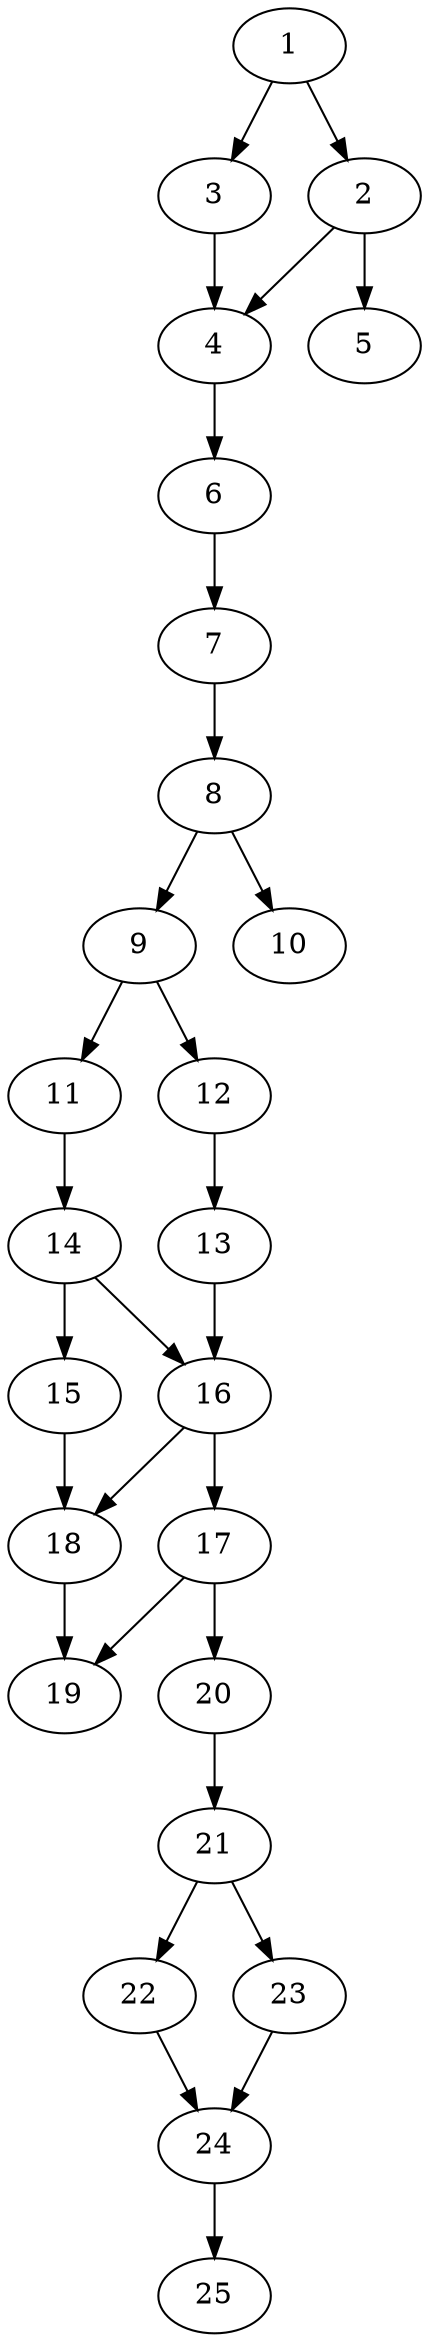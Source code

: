 // DAG automatically generated by daggen at Thu Oct  3 14:00:39 2019
// ./daggen --dot -n 25 --ccr 0.4 --fat 0.3 --regular 0.9 --density 0.6 --mindata 5242880 --maxdata 52428800 
digraph G {
  1 [size="42501120", alpha="0.07", expect_size="17000448"] 
  1 -> 2 [size ="17000448"]
  1 -> 3 [size ="17000448"]
  2 [size="65326080", alpha="0.05", expect_size="26130432"] 
  2 -> 4 [size ="26130432"]
  2 -> 5 [size ="26130432"]
  3 [size="96266240", alpha="0.17", expect_size="38506496"] 
  3 -> 4 [size ="38506496"]
  4 [size="80097280", alpha="0.13", expect_size="32038912"] 
  4 -> 6 [size ="32038912"]
  5 [size="63086080", alpha="0.14", expect_size="25234432"] 
  6 [size="68723200", alpha="0.14", expect_size="27489280"] 
  6 -> 7 [size ="27489280"]
  7 [size="108039680", alpha="0.19", expect_size="43215872"] 
  7 -> 8 [size ="43215872"]
  8 [size="102968320", alpha="0.13", expect_size="41187328"] 
  8 -> 9 [size ="41187328"]
  8 -> 10 [size ="41187328"]
  9 [size="100536320", alpha="0.06", expect_size="40214528"] 
  9 -> 11 [size ="40214528"]
  9 -> 12 [size ="40214528"]
  10 [size="112555520", alpha="0.09", expect_size="45022208"] 
  11 [size="74408960", alpha="0.16", expect_size="29763584"] 
  11 -> 14 [size ="29763584"]
  12 [size="116165120", alpha="0.10", expect_size="46466048"] 
  12 -> 13 [size ="46466048"]
  13 [size="29719040", alpha="0.12", expect_size="11887616"] 
  13 -> 16 [size ="11887616"]
  14 [size="129635840", alpha="0.08", expect_size="51854336"] 
  14 -> 15 [size ="51854336"]
  14 -> 16 [size ="51854336"]
  15 [size="89146880", alpha="0.17", expect_size="35658752"] 
  15 -> 18 [size ="35658752"]
  16 [size="55116800", alpha="0.01", expect_size="22046720"] 
  16 -> 17 [size ="22046720"]
  16 -> 18 [size ="22046720"]
  17 [size="16975360", alpha="0.08", expect_size="6790144"] 
  17 -> 19 [size ="6790144"]
  17 -> 20 [size ="6790144"]
  18 [size="126192640", alpha="0.13", expect_size="50477056"] 
  18 -> 19 [size ="50477056"]
  19 [size="83105280", alpha="0.16", expect_size="33242112"] 
  20 [size="118855680", alpha="0.17", expect_size="47542272"] 
  20 -> 21 [size ="47542272"]
  21 [size="55444480", alpha="0.03", expect_size="22177792"] 
  21 -> 22 [size ="22177792"]
  21 -> 23 [size ="22177792"]
  22 [size="33735680", alpha="0.17", expect_size="13494272"] 
  22 -> 24 [size ="13494272"]
  23 [size="91509760", alpha="0.06", expect_size="36603904"] 
  23 -> 24 [size ="36603904"]
  24 [size="42772480", alpha="0.07", expect_size="17108992"] 
  24 -> 25 [size ="17108992"]
  25 [size="92039680", alpha="0.16", expect_size="36815872"] 
}
